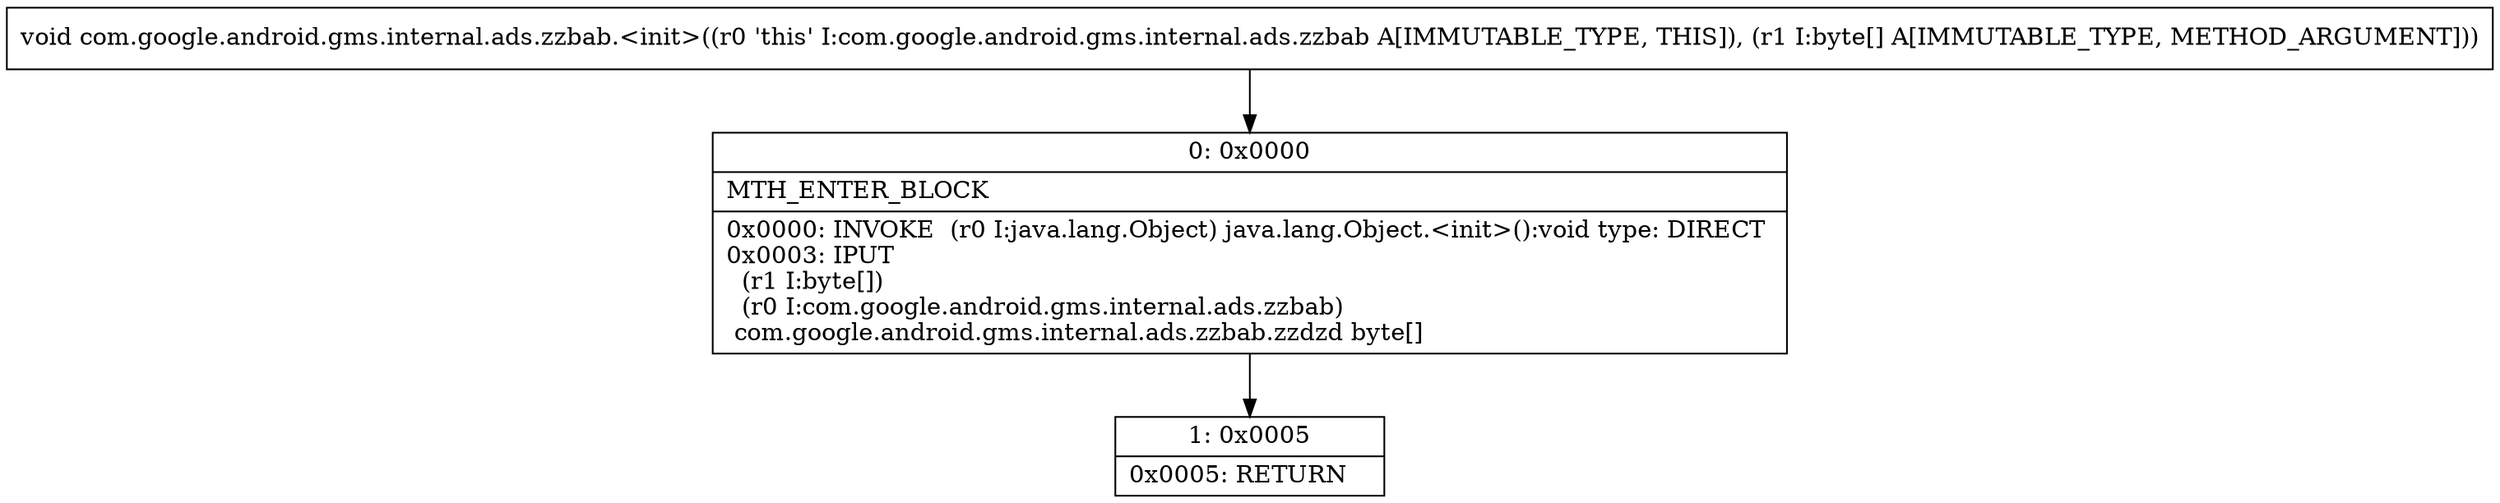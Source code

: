 digraph "CFG forcom.google.android.gms.internal.ads.zzbab.\<init\>([B)V" {
Node_0 [shape=record,label="{0\:\ 0x0000|MTH_ENTER_BLOCK\l|0x0000: INVOKE  (r0 I:java.lang.Object) java.lang.Object.\<init\>():void type: DIRECT \l0x0003: IPUT  \l  (r1 I:byte[])\l  (r0 I:com.google.android.gms.internal.ads.zzbab)\l com.google.android.gms.internal.ads.zzbab.zzdzd byte[] \l}"];
Node_1 [shape=record,label="{1\:\ 0x0005|0x0005: RETURN   \l}"];
MethodNode[shape=record,label="{void com.google.android.gms.internal.ads.zzbab.\<init\>((r0 'this' I:com.google.android.gms.internal.ads.zzbab A[IMMUTABLE_TYPE, THIS]), (r1 I:byte[] A[IMMUTABLE_TYPE, METHOD_ARGUMENT])) }"];
MethodNode -> Node_0;
Node_0 -> Node_1;
}

